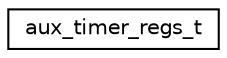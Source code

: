 digraph "Graphical Class Hierarchy"
{
 // LATEX_PDF_SIZE
  edge [fontname="Helvetica",fontsize="10",labelfontname="Helvetica",labelfontsize="10"];
  node [fontname="Helvetica",fontsize="10",shape=record];
  rankdir="LR";
  Node0 [label="aux_timer_regs_t",height=0.2,width=0.4,color="black", fillcolor="white", style="filled",URL="$structaux__timer__regs__t.html",tooltip="AUX_TIMER registers."];
}
